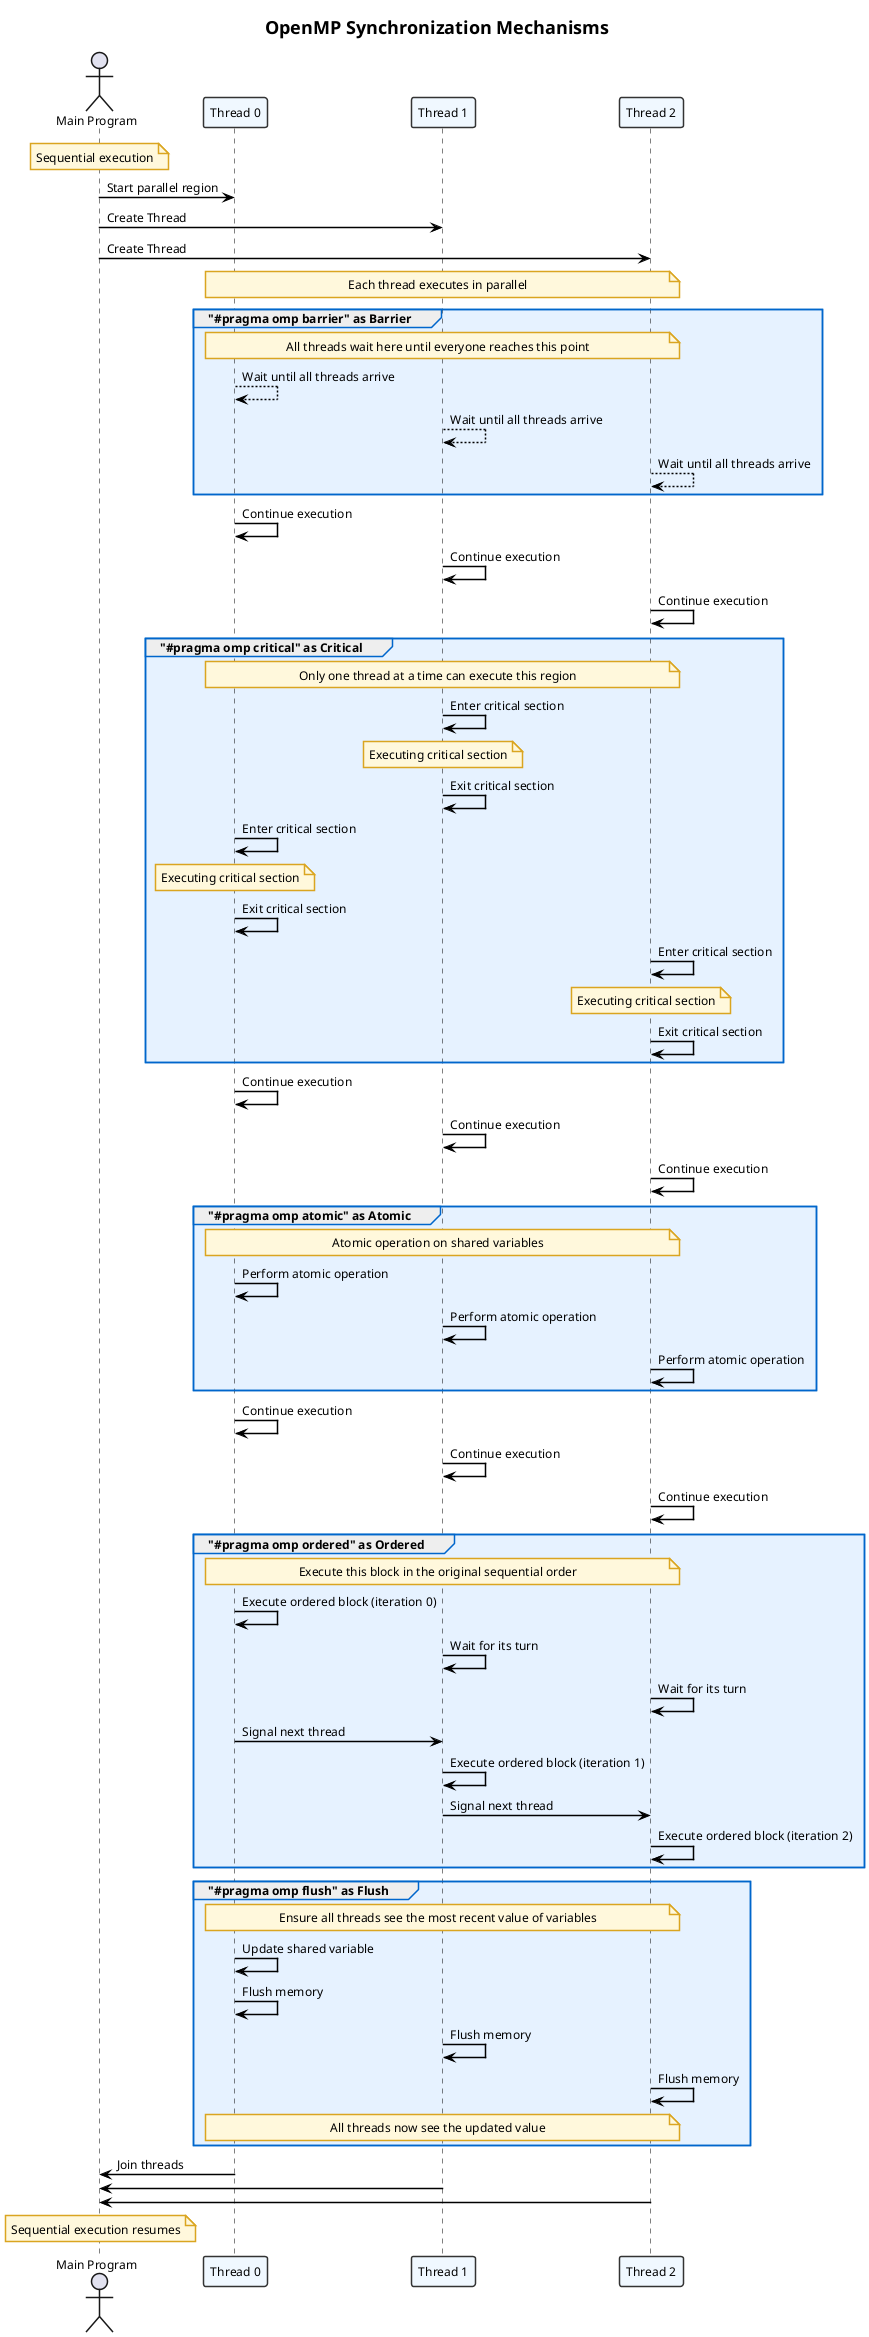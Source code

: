 @startuml openmp_synchronization
skinparam DefaultFontName Arial
skinparam DefaultFontSize 12
skinparam BackgroundColor #FFFFFF
skinparam TitleFontSize 18
skinparam ArrowColor #000000
skinparam ArrowThickness 1.5
skinparam SequenceLifeLineBorderColor #000000
skinparam SequenceLifeLineThickness 1.5
skinparam SequenceGroupBodyBackgroundColor #E6F2FF
skinparam SequenceGroupBorderColor #0066CC
skinparam SequenceGroupBorderThickness 1.5
skinparam SequenceBoxBackgroundColor #F8F9FA
skinparam SequenceBoxBorderColor #666666
skinparam SequenceBoxBorderThickness 1.5
skinparam NoteBackgroundColor #FFF8DC
skinparam NoteBorderColor #DAA520
skinparam NoteBorderThickness 1.5
skinparam ActorBorderThickness 1.5
skinparam ParticipantBorderThickness 1.5
skinparam ParticipantBorderColor #333333
skinparam ParticipantBackgroundColor #F0F8FF

title OpenMP Synchronization Mechanisms

actor "Main Program" as main
participant "Thread 0" as t0
participant "Thread 1" as t1
participant "Thread 2" as t2

note over main: Sequential execution

main -> t0: Start parallel region
main -> t1: Create Thread
main -> t2: Create Thread

note over t0, t2: Each thread executes in parallel

group "#pragma omp barrier" as Barrier
    note over t0, t2: All threads wait here until everyone reaches this point
    t0 --> t0: Wait until all threads arrive
    t1 --> t1: Wait until all threads arrive
    t2 --> t2: Wait until all threads arrive
end

t0 -> t0: Continue execution
t1 -> t1: Continue execution
t2 -> t2: Continue execution

group "#pragma omp critical" as Critical
    note over t0, t2: Only one thread at a time can execute this region
    t1 -> t1: Enter critical section
    note over t1: Executing critical section
    t1 -> t1: Exit critical section
    t0 -> t0: Enter critical section
    note over t0: Executing critical section
    t0 -> t0: Exit critical section
    t2 -> t2: Enter critical section
    note over t2: Executing critical section
    t2 -> t2: Exit critical section
end

t0 -> t0: Continue execution
t1 -> t1: Continue execution
t2 -> t2: Continue execution

group "#pragma omp atomic" as Atomic
    note over t0, t2: Atomic operation on shared variables
    t0 -> t0: Perform atomic operation
    t1 -> t1: Perform atomic operation
    t2 -> t2: Perform atomic operation
end

t0 -> t0: Continue execution
t1 -> t1: Continue execution
t2 -> t2: Continue execution

group "#pragma omp ordered" as Ordered
    note over t0, t2: Execute this block in the original sequential order
    t0 -> t0: Execute ordered block (iteration 0)
    t1 -> t1: Wait for its turn
    t2 -> t2: Wait for its turn
    t0 -> t1: Signal next thread
    t1 -> t1: Execute ordered block (iteration 1)
    t1 -> t2: Signal next thread
    t2 -> t2: Execute ordered block (iteration 2)
end

group "#pragma omp flush" as Flush
    note over t0, t2: Ensure all threads see the most recent value of variables
    t0 -> t0: Update shared variable
    t0 -> t0: Flush memory
    t1 -> t1: Flush memory
    t2 -> t2: Flush memory
    note over t0, t2: All threads now see the updated value
end

main <- t0: Join threads
main <- t1
main <- t2

note over main: Sequential execution resumes

@enduml 